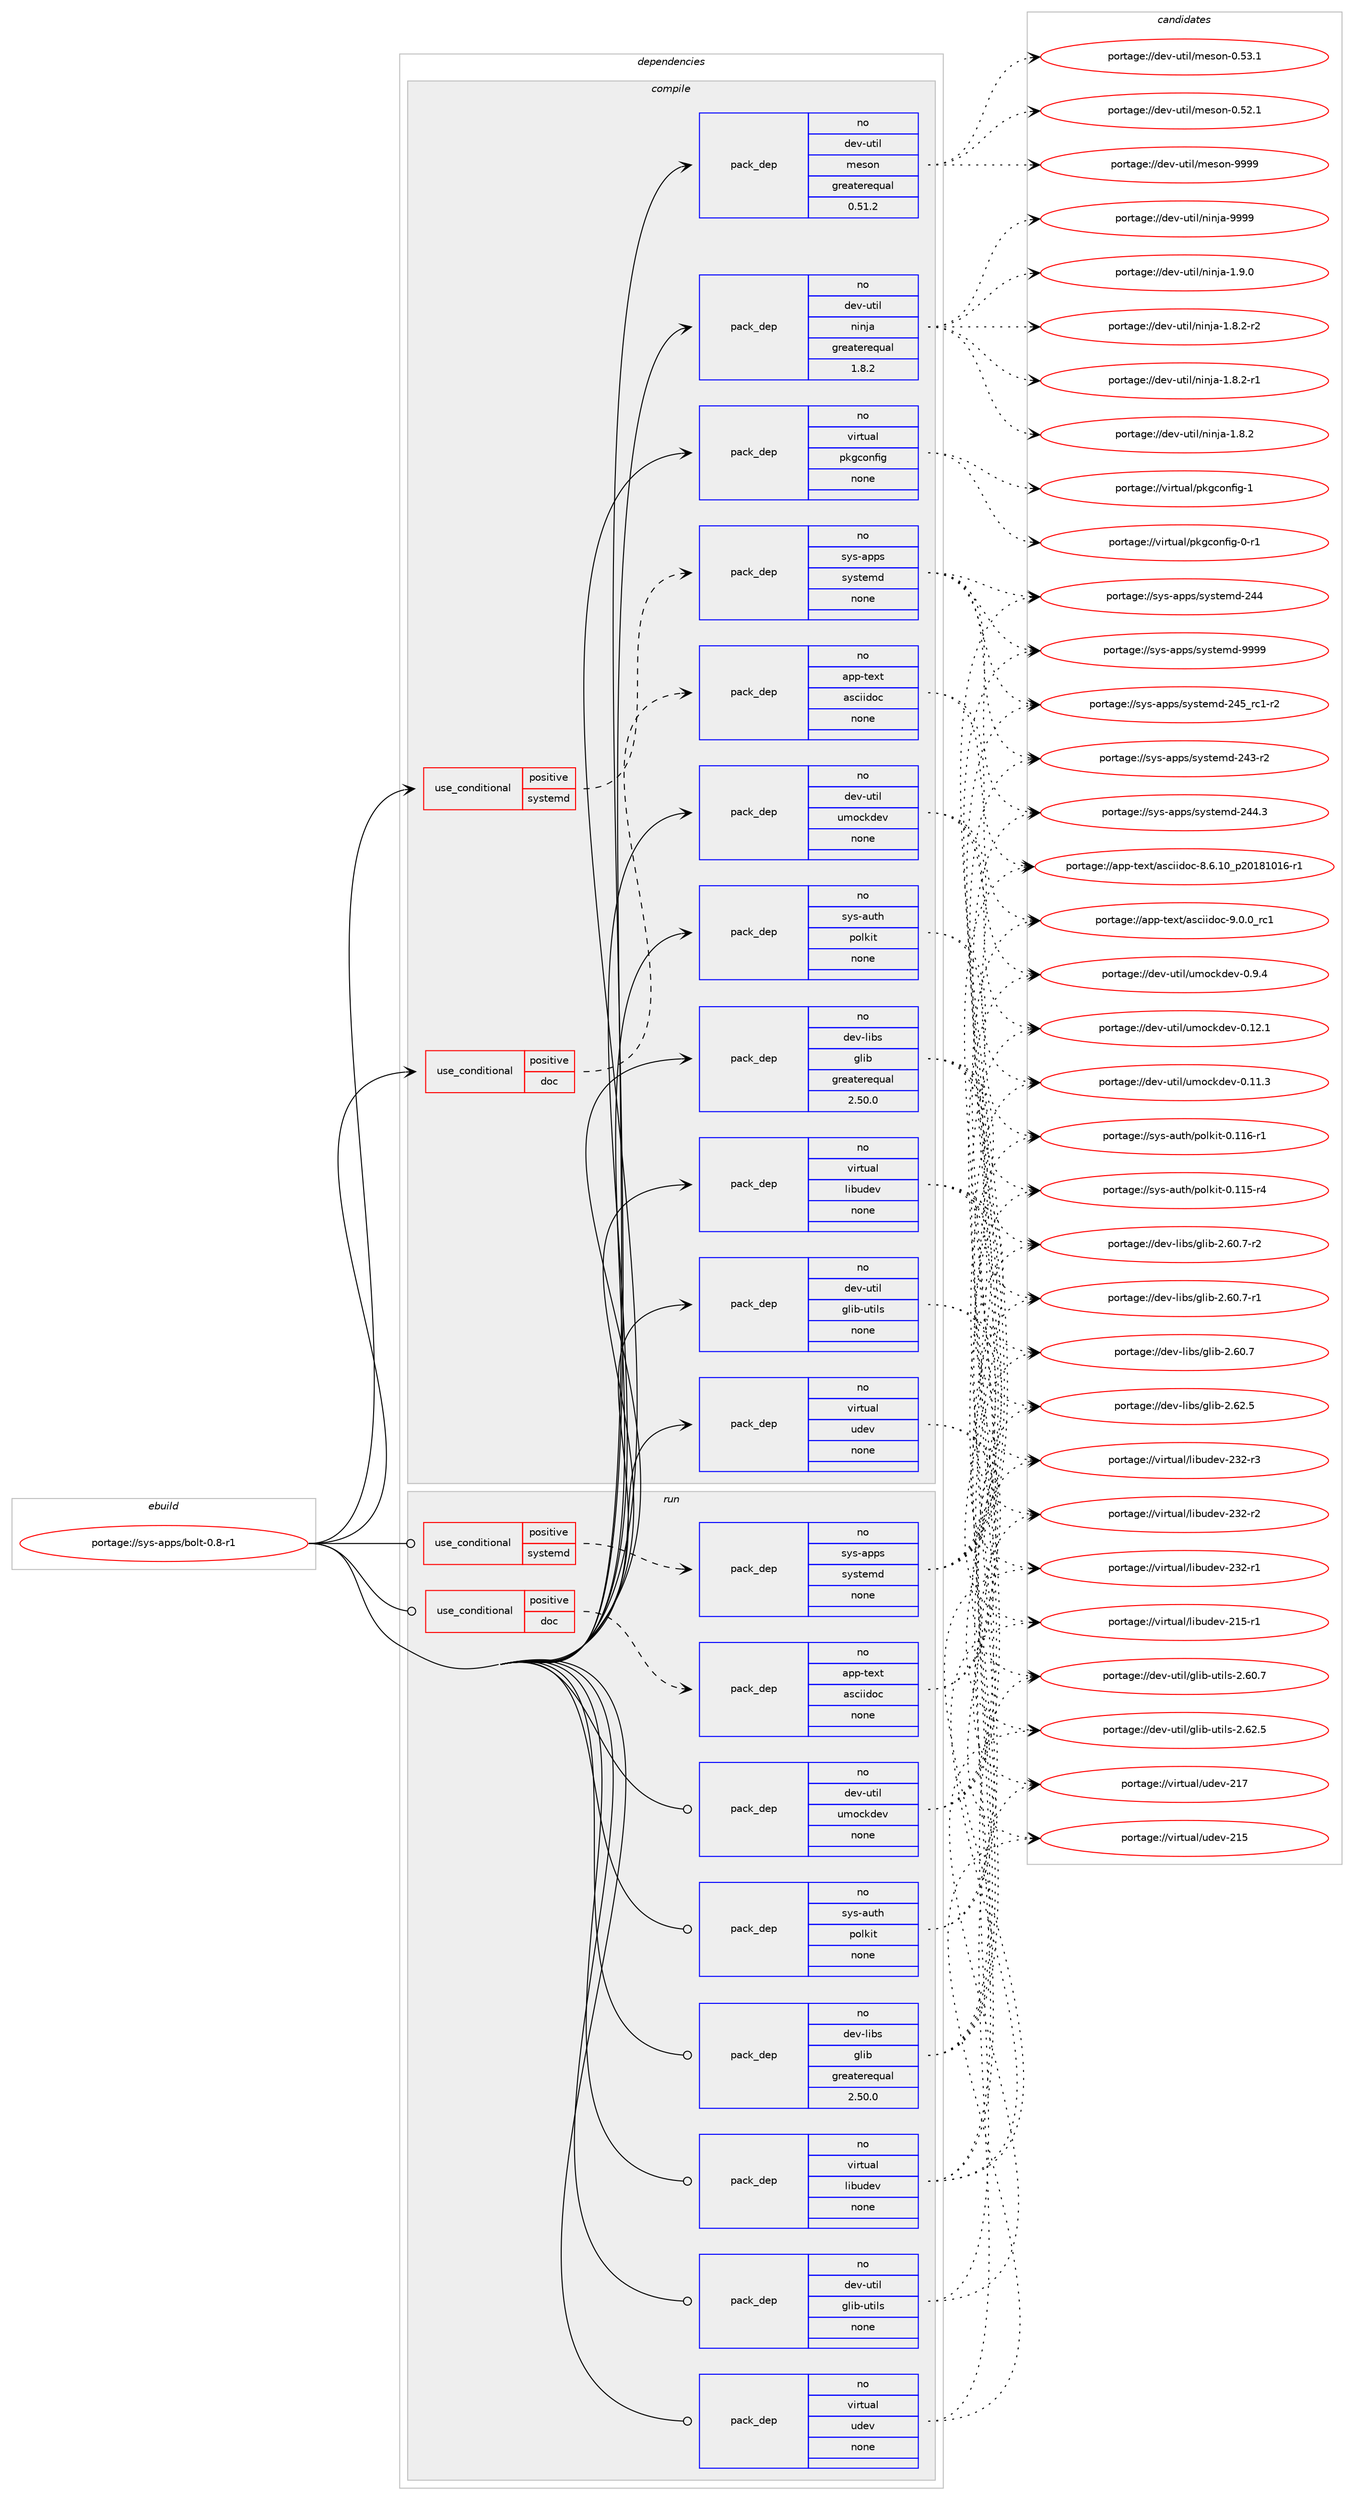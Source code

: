 digraph prolog {

# *************
# Graph options
# *************

newrank=true;
concentrate=true;
compound=true;
graph [rankdir=LR,fontname=Helvetica,fontsize=10,ranksep=1.5];#, ranksep=2.5, nodesep=0.2];
edge  [arrowhead=vee];
node  [fontname=Helvetica,fontsize=10];

# **********
# The ebuild
# **********

subgraph cluster_leftcol {
color=gray;
rank=same;
label=<<i>ebuild</i>>;
id [label="portage://sys-apps/bolt-0.8-r1", color=red, width=4, href="../sys-apps/bolt-0.8-r1.svg"];
}

# ****************
# The dependencies
# ****************

subgraph cluster_midcol {
color=gray;
label=<<i>dependencies</i>>;
subgraph cluster_compile {
fillcolor="#eeeeee";
style=filled;
label=<<i>compile</i>>;
subgraph cond8867 {
dependency41457 [label=<<TABLE BORDER="0" CELLBORDER="1" CELLSPACING="0" CELLPADDING="4"><TR><TD ROWSPAN="3" CELLPADDING="10">use_conditional</TD></TR><TR><TD>positive</TD></TR><TR><TD>doc</TD></TR></TABLE>>, shape=none, color=red];
subgraph pack31629 {
dependency41458 [label=<<TABLE BORDER="0" CELLBORDER="1" CELLSPACING="0" CELLPADDING="4" WIDTH="220"><TR><TD ROWSPAN="6" CELLPADDING="30">pack_dep</TD></TR><TR><TD WIDTH="110">no</TD></TR><TR><TD>app-text</TD></TR><TR><TD>asciidoc</TD></TR><TR><TD>none</TD></TR><TR><TD></TD></TR></TABLE>>, shape=none, color=blue];
}
dependency41457:e -> dependency41458:w [weight=20,style="dashed",arrowhead="vee"];
}
id:e -> dependency41457:w [weight=20,style="solid",arrowhead="vee"];
subgraph cond8868 {
dependency41459 [label=<<TABLE BORDER="0" CELLBORDER="1" CELLSPACING="0" CELLPADDING="4"><TR><TD ROWSPAN="3" CELLPADDING="10">use_conditional</TD></TR><TR><TD>positive</TD></TR><TR><TD>systemd</TD></TR></TABLE>>, shape=none, color=red];
subgraph pack31630 {
dependency41460 [label=<<TABLE BORDER="0" CELLBORDER="1" CELLSPACING="0" CELLPADDING="4" WIDTH="220"><TR><TD ROWSPAN="6" CELLPADDING="30">pack_dep</TD></TR><TR><TD WIDTH="110">no</TD></TR><TR><TD>sys-apps</TD></TR><TR><TD>systemd</TD></TR><TR><TD>none</TD></TR><TR><TD></TD></TR></TABLE>>, shape=none, color=blue];
}
dependency41459:e -> dependency41460:w [weight=20,style="dashed",arrowhead="vee"];
}
id:e -> dependency41459:w [weight=20,style="solid",arrowhead="vee"];
subgraph pack31631 {
dependency41461 [label=<<TABLE BORDER="0" CELLBORDER="1" CELLSPACING="0" CELLPADDING="4" WIDTH="220"><TR><TD ROWSPAN="6" CELLPADDING="30">pack_dep</TD></TR><TR><TD WIDTH="110">no</TD></TR><TR><TD>dev-libs</TD></TR><TR><TD>glib</TD></TR><TR><TD>greaterequal</TD></TR><TR><TD>2.50.0</TD></TR></TABLE>>, shape=none, color=blue];
}
id:e -> dependency41461:w [weight=20,style="solid",arrowhead="vee"];
subgraph pack31632 {
dependency41462 [label=<<TABLE BORDER="0" CELLBORDER="1" CELLSPACING="0" CELLPADDING="4" WIDTH="220"><TR><TD ROWSPAN="6" CELLPADDING="30">pack_dep</TD></TR><TR><TD WIDTH="110">no</TD></TR><TR><TD>dev-util</TD></TR><TR><TD>glib-utils</TD></TR><TR><TD>none</TD></TR><TR><TD></TD></TR></TABLE>>, shape=none, color=blue];
}
id:e -> dependency41462:w [weight=20,style="solid",arrowhead="vee"];
subgraph pack31633 {
dependency41463 [label=<<TABLE BORDER="0" CELLBORDER="1" CELLSPACING="0" CELLPADDING="4" WIDTH="220"><TR><TD ROWSPAN="6" CELLPADDING="30">pack_dep</TD></TR><TR><TD WIDTH="110">no</TD></TR><TR><TD>dev-util</TD></TR><TR><TD>meson</TD></TR><TR><TD>greaterequal</TD></TR><TR><TD>0.51.2</TD></TR></TABLE>>, shape=none, color=blue];
}
id:e -> dependency41463:w [weight=20,style="solid",arrowhead="vee"];
subgraph pack31634 {
dependency41464 [label=<<TABLE BORDER="0" CELLBORDER="1" CELLSPACING="0" CELLPADDING="4" WIDTH="220"><TR><TD ROWSPAN="6" CELLPADDING="30">pack_dep</TD></TR><TR><TD WIDTH="110">no</TD></TR><TR><TD>dev-util</TD></TR><TR><TD>ninja</TD></TR><TR><TD>greaterequal</TD></TR><TR><TD>1.8.2</TD></TR></TABLE>>, shape=none, color=blue];
}
id:e -> dependency41464:w [weight=20,style="solid",arrowhead="vee"];
subgraph pack31635 {
dependency41465 [label=<<TABLE BORDER="0" CELLBORDER="1" CELLSPACING="0" CELLPADDING="4" WIDTH="220"><TR><TD ROWSPAN="6" CELLPADDING="30">pack_dep</TD></TR><TR><TD WIDTH="110">no</TD></TR><TR><TD>dev-util</TD></TR><TR><TD>umockdev</TD></TR><TR><TD>none</TD></TR><TR><TD></TD></TR></TABLE>>, shape=none, color=blue];
}
id:e -> dependency41465:w [weight=20,style="solid",arrowhead="vee"];
subgraph pack31636 {
dependency41466 [label=<<TABLE BORDER="0" CELLBORDER="1" CELLSPACING="0" CELLPADDING="4" WIDTH="220"><TR><TD ROWSPAN="6" CELLPADDING="30">pack_dep</TD></TR><TR><TD WIDTH="110">no</TD></TR><TR><TD>sys-auth</TD></TR><TR><TD>polkit</TD></TR><TR><TD>none</TD></TR><TR><TD></TD></TR></TABLE>>, shape=none, color=blue];
}
id:e -> dependency41466:w [weight=20,style="solid",arrowhead="vee"];
subgraph pack31637 {
dependency41467 [label=<<TABLE BORDER="0" CELLBORDER="1" CELLSPACING="0" CELLPADDING="4" WIDTH="220"><TR><TD ROWSPAN="6" CELLPADDING="30">pack_dep</TD></TR><TR><TD WIDTH="110">no</TD></TR><TR><TD>virtual</TD></TR><TR><TD>libudev</TD></TR><TR><TD>none</TD></TR><TR><TD></TD></TR></TABLE>>, shape=none, color=blue];
}
id:e -> dependency41467:w [weight=20,style="solid",arrowhead="vee"];
subgraph pack31638 {
dependency41468 [label=<<TABLE BORDER="0" CELLBORDER="1" CELLSPACING="0" CELLPADDING="4" WIDTH="220"><TR><TD ROWSPAN="6" CELLPADDING="30">pack_dep</TD></TR><TR><TD WIDTH="110">no</TD></TR><TR><TD>virtual</TD></TR><TR><TD>pkgconfig</TD></TR><TR><TD>none</TD></TR><TR><TD></TD></TR></TABLE>>, shape=none, color=blue];
}
id:e -> dependency41468:w [weight=20,style="solid",arrowhead="vee"];
subgraph pack31639 {
dependency41469 [label=<<TABLE BORDER="0" CELLBORDER="1" CELLSPACING="0" CELLPADDING="4" WIDTH="220"><TR><TD ROWSPAN="6" CELLPADDING="30">pack_dep</TD></TR><TR><TD WIDTH="110">no</TD></TR><TR><TD>virtual</TD></TR><TR><TD>udev</TD></TR><TR><TD>none</TD></TR><TR><TD></TD></TR></TABLE>>, shape=none, color=blue];
}
id:e -> dependency41469:w [weight=20,style="solid",arrowhead="vee"];
}
subgraph cluster_compileandrun {
fillcolor="#eeeeee";
style=filled;
label=<<i>compile and run</i>>;
}
subgraph cluster_run {
fillcolor="#eeeeee";
style=filled;
label=<<i>run</i>>;
subgraph cond8869 {
dependency41470 [label=<<TABLE BORDER="0" CELLBORDER="1" CELLSPACING="0" CELLPADDING="4"><TR><TD ROWSPAN="3" CELLPADDING="10">use_conditional</TD></TR><TR><TD>positive</TD></TR><TR><TD>doc</TD></TR></TABLE>>, shape=none, color=red];
subgraph pack31640 {
dependency41471 [label=<<TABLE BORDER="0" CELLBORDER="1" CELLSPACING="0" CELLPADDING="4" WIDTH="220"><TR><TD ROWSPAN="6" CELLPADDING="30">pack_dep</TD></TR><TR><TD WIDTH="110">no</TD></TR><TR><TD>app-text</TD></TR><TR><TD>asciidoc</TD></TR><TR><TD>none</TD></TR><TR><TD></TD></TR></TABLE>>, shape=none, color=blue];
}
dependency41470:e -> dependency41471:w [weight=20,style="dashed",arrowhead="vee"];
}
id:e -> dependency41470:w [weight=20,style="solid",arrowhead="odot"];
subgraph cond8870 {
dependency41472 [label=<<TABLE BORDER="0" CELLBORDER="1" CELLSPACING="0" CELLPADDING="4"><TR><TD ROWSPAN="3" CELLPADDING="10">use_conditional</TD></TR><TR><TD>positive</TD></TR><TR><TD>systemd</TD></TR></TABLE>>, shape=none, color=red];
subgraph pack31641 {
dependency41473 [label=<<TABLE BORDER="0" CELLBORDER="1" CELLSPACING="0" CELLPADDING="4" WIDTH="220"><TR><TD ROWSPAN="6" CELLPADDING="30">pack_dep</TD></TR><TR><TD WIDTH="110">no</TD></TR><TR><TD>sys-apps</TD></TR><TR><TD>systemd</TD></TR><TR><TD>none</TD></TR><TR><TD></TD></TR></TABLE>>, shape=none, color=blue];
}
dependency41472:e -> dependency41473:w [weight=20,style="dashed",arrowhead="vee"];
}
id:e -> dependency41472:w [weight=20,style="solid",arrowhead="odot"];
subgraph pack31642 {
dependency41474 [label=<<TABLE BORDER="0" CELLBORDER="1" CELLSPACING="0" CELLPADDING="4" WIDTH="220"><TR><TD ROWSPAN="6" CELLPADDING="30">pack_dep</TD></TR><TR><TD WIDTH="110">no</TD></TR><TR><TD>dev-libs</TD></TR><TR><TD>glib</TD></TR><TR><TD>greaterequal</TD></TR><TR><TD>2.50.0</TD></TR></TABLE>>, shape=none, color=blue];
}
id:e -> dependency41474:w [weight=20,style="solid",arrowhead="odot"];
subgraph pack31643 {
dependency41475 [label=<<TABLE BORDER="0" CELLBORDER="1" CELLSPACING="0" CELLPADDING="4" WIDTH="220"><TR><TD ROWSPAN="6" CELLPADDING="30">pack_dep</TD></TR><TR><TD WIDTH="110">no</TD></TR><TR><TD>dev-util</TD></TR><TR><TD>glib-utils</TD></TR><TR><TD>none</TD></TR><TR><TD></TD></TR></TABLE>>, shape=none, color=blue];
}
id:e -> dependency41475:w [weight=20,style="solid",arrowhead="odot"];
subgraph pack31644 {
dependency41476 [label=<<TABLE BORDER="0" CELLBORDER="1" CELLSPACING="0" CELLPADDING="4" WIDTH="220"><TR><TD ROWSPAN="6" CELLPADDING="30">pack_dep</TD></TR><TR><TD WIDTH="110">no</TD></TR><TR><TD>dev-util</TD></TR><TR><TD>umockdev</TD></TR><TR><TD>none</TD></TR><TR><TD></TD></TR></TABLE>>, shape=none, color=blue];
}
id:e -> dependency41476:w [weight=20,style="solid",arrowhead="odot"];
subgraph pack31645 {
dependency41477 [label=<<TABLE BORDER="0" CELLBORDER="1" CELLSPACING="0" CELLPADDING="4" WIDTH="220"><TR><TD ROWSPAN="6" CELLPADDING="30">pack_dep</TD></TR><TR><TD WIDTH="110">no</TD></TR><TR><TD>sys-auth</TD></TR><TR><TD>polkit</TD></TR><TR><TD>none</TD></TR><TR><TD></TD></TR></TABLE>>, shape=none, color=blue];
}
id:e -> dependency41477:w [weight=20,style="solid",arrowhead="odot"];
subgraph pack31646 {
dependency41478 [label=<<TABLE BORDER="0" CELLBORDER="1" CELLSPACING="0" CELLPADDING="4" WIDTH="220"><TR><TD ROWSPAN="6" CELLPADDING="30">pack_dep</TD></TR><TR><TD WIDTH="110">no</TD></TR><TR><TD>virtual</TD></TR><TR><TD>libudev</TD></TR><TR><TD>none</TD></TR><TR><TD></TD></TR></TABLE>>, shape=none, color=blue];
}
id:e -> dependency41478:w [weight=20,style="solid",arrowhead="odot"];
subgraph pack31647 {
dependency41479 [label=<<TABLE BORDER="0" CELLBORDER="1" CELLSPACING="0" CELLPADDING="4" WIDTH="220"><TR><TD ROWSPAN="6" CELLPADDING="30">pack_dep</TD></TR><TR><TD WIDTH="110">no</TD></TR><TR><TD>virtual</TD></TR><TR><TD>udev</TD></TR><TR><TD>none</TD></TR><TR><TD></TD></TR></TABLE>>, shape=none, color=blue];
}
id:e -> dependency41479:w [weight=20,style="solid",arrowhead="odot"];
}
}

# **************
# The candidates
# **************

subgraph cluster_choices {
rank=same;
color=gray;
label=<<i>candidates</i>>;

subgraph choice31629 {
color=black;
nodesep=1;
choice971121124511610112011647971159910510510011199455746484648951149949 [label="portage://app-text/asciidoc-9.0.0_rc1", color=red, width=4,href="../app-text/asciidoc-9.0.0_rc1.svg"];
choice971121124511610112011647971159910510510011199455646544649489511250484956494849544511449 [label="portage://app-text/asciidoc-8.6.10_p20181016-r1", color=red, width=4,href="../app-text/asciidoc-8.6.10_p20181016-r1.svg"];
dependency41458:e -> choice971121124511610112011647971159910510510011199455746484648951149949:w [style=dotted,weight="100"];
dependency41458:e -> choice971121124511610112011647971159910510510011199455646544649489511250484956494849544511449:w [style=dotted,weight="100"];
}
subgraph choice31630 {
color=black;
nodesep=1;
choice1151211154597112112115471151211151161011091004557575757 [label="portage://sys-apps/systemd-9999", color=red, width=4,href="../sys-apps/systemd-9999.svg"];
choice115121115459711211211547115121115116101109100455052539511499494511450 [label="portage://sys-apps/systemd-245_rc1-r2", color=red, width=4,href="../sys-apps/systemd-245_rc1-r2.svg"];
choice115121115459711211211547115121115116101109100455052524651 [label="portage://sys-apps/systemd-244.3", color=red, width=4,href="../sys-apps/systemd-244.3.svg"];
choice11512111545971121121154711512111511610110910045505252 [label="portage://sys-apps/systemd-244", color=red, width=4,href="../sys-apps/systemd-244.svg"];
choice115121115459711211211547115121115116101109100455052514511450 [label="portage://sys-apps/systemd-243-r2", color=red, width=4,href="../sys-apps/systemd-243-r2.svg"];
dependency41460:e -> choice1151211154597112112115471151211151161011091004557575757:w [style=dotted,weight="100"];
dependency41460:e -> choice115121115459711211211547115121115116101109100455052539511499494511450:w [style=dotted,weight="100"];
dependency41460:e -> choice115121115459711211211547115121115116101109100455052524651:w [style=dotted,weight="100"];
dependency41460:e -> choice11512111545971121121154711512111511610110910045505252:w [style=dotted,weight="100"];
dependency41460:e -> choice115121115459711211211547115121115116101109100455052514511450:w [style=dotted,weight="100"];
}
subgraph choice31631 {
color=black;
nodesep=1;
choice1001011184510810598115471031081059845504654504653 [label="portage://dev-libs/glib-2.62.5", color=red, width=4,href="../dev-libs/glib-2.62.5.svg"];
choice10010111845108105981154710310810598455046544846554511450 [label="portage://dev-libs/glib-2.60.7-r2", color=red, width=4,href="../dev-libs/glib-2.60.7-r2.svg"];
choice10010111845108105981154710310810598455046544846554511449 [label="portage://dev-libs/glib-2.60.7-r1", color=red, width=4,href="../dev-libs/glib-2.60.7-r1.svg"];
choice1001011184510810598115471031081059845504654484655 [label="portage://dev-libs/glib-2.60.7", color=red, width=4,href="../dev-libs/glib-2.60.7.svg"];
dependency41461:e -> choice1001011184510810598115471031081059845504654504653:w [style=dotted,weight="100"];
dependency41461:e -> choice10010111845108105981154710310810598455046544846554511450:w [style=dotted,weight="100"];
dependency41461:e -> choice10010111845108105981154710310810598455046544846554511449:w [style=dotted,weight="100"];
dependency41461:e -> choice1001011184510810598115471031081059845504654484655:w [style=dotted,weight="100"];
}
subgraph choice31632 {
color=black;
nodesep=1;
choice1001011184511711610510847103108105984511711610510811545504654504653 [label="portage://dev-util/glib-utils-2.62.5", color=red, width=4,href="../dev-util/glib-utils-2.62.5.svg"];
choice1001011184511711610510847103108105984511711610510811545504654484655 [label="portage://dev-util/glib-utils-2.60.7", color=red, width=4,href="../dev-util/glib-utils-2.60.7.svg"];
dependency41462:e -> choice1001011184511711610510847103108105984511711610510811545504654504653:w [style=dotted,weight="100"];
dependency41462:e -> choice1001011184511711610510847103108105984511711610510811545504654484655:w [style=dotted,weight="100"];
}
subgraph choice31633 {
color=black;
nodesep=1;
choice10010111845117116105108471091011151111104557575757 [label="portage://dev-util/meson-9999", color=red, width=4,href="../dev-util/meson-9999.svg"];
choice100101118451171161051084710910111511111045484653514649 [label="portage://dev-util/meson-0.53.1", color=red, width=4,href="../dev-util/meson-0.53.1.svg"];
choice100101118451171161051084710910111511111045484653504649 [label="portage://dev-util/meson-0.52.1", color=red, width=4,href="../dev-util/meson-0.52.1.svg"];
dependency41463:e -> choice10010111845117116105108471091011151111104557575757:w [style=dotted,weight="100"];
dependency41463:e -> choice100101118451171161051084710910111511111045484653514649:w [style=dotted,weight="100"];
dependency41463:e -> choice100101118451171161051084710910111511111045484653504649:w [style=dotted,weight="100"];
}
subgraph choice31634 {
color=black;
nodesep=1;
choice1001011184511711610510847110105110106974557575757 [label="portage://dev-util/ninja-9999", color=red, width=4,href="../dev-util/ninja-9999.svg"];
choice100101118451171161051084711010511010697454946574648 [label="portage://dev-util/ninja-1.9.0", color=red, width=4,href="../dev-util/ninja-1.9.0.svg"];
choice1001011184511711610510847110105110106974549465646504511450 [label="portage://dev-util/ninja-1.8.2-r2", color=red, width=4,href="../dev-util/ninja-1.8.2-r2.svg"];
choice1001011184511711610510847110105110106974549465646504511449 [label="portage://dev-util/ninja-1.8.2-r1", color=red, width=4,href="../dev-util/ninja-1.8.2-r1.svg"];
choice100101118451171161051084711010511010697454946564650 [label="portage://dev-util/ninja-1.8.2", color=red, width=4,href="../dev-util/ninja-1.8.2.svg"];
dependency41464:e -> choice1001011184511711610510847110105110106974557575757:w [style=dotted,weight="100"];
dependency41464:e -> choice100101118451171161051084711010511010697454946574648:w [style=dotted,weight="100"];
dependency41464:e -> choice1001011184511711610510847110105110106974549465646504511450:w [style=dotted,weight="100"];
dependency41464:e -> choice1001011184511711610510847110105110106974549465646504511449:w [style=dotted,weight="100"];
dependency41464:e -> choice100101118451171161051084711010511010697454946564650:w [style=dotted,weight="100"];
}
subgraph choice31635 {
color=black;
nodesep=1;
choice100101118451171161051084711710911199107100101118454846574652 [label="portage://dev-util/umockdev-0.9.4", color=red, width=4,href="../dev-util/umockdev-0.9.4.svg"];
choice10010111845117116105108471171091119910710010111845484649504649 [label="portage://dev-util/umockdev-0.12.1", color=red, width=4,href="../dev-util/umockdev-0.12.1.svg"];
choice10010111845117116105108471171091119910710010111845484649494651 [label="portage://dev-util/umockdev-0.11.3", color=red, width=4,href="../dev-util/umockdev-0.11.3.svg"];
dependency41465:e -> choice100101118451171161051084711710911199107100101118454846574652:w [style=dotted,weight="100"];
dependency41465:e -> choice10010111845117116105108471171091119910710010111845484649504649:w [style=dotted,weight="100"];
dependency41465:e -> choice10010111845117116105108471171091119910710010111845484649494651:w [style=dotted,weight="100"];
}
subgraph choice31636 {
color=black;
nodesep=1;
choice1151211154597117116104471121111081071051164548464949544511449 [label="portage://sys-auth/polkit-0.116-r1", color=red, width=4,href="../sys-auth/polkit-0.116-r1.svg"];
choice1151211154597117116104471121111081071051164548464949534511452 [label="portage://sys-auth/polkit-0.115-r4", color=red, width=4,href="../sys-auth/polkit-0.115-r4.svg"];
dependency41466:e -> choice1151211154597117116104471121111081071051164548464949544511449:w [style=dotted,weight="100"];
dependency41466:e -> choice1151211154597117116104471121111081071051164548464949534511452:w [style=dotted,weight="100"];
}
subgraph choice31637 {
color=black;
nodesep=1;
choice118105114116117971084710810598117100101118455051504511451 [label="portage://virtual/libudev-232-r3", color=red, width=4,href="../virtual/libudev-232-r3.svg"];
choice118105114116117971084710810598117100101118455051504511450 [label="portage://virtual/libudev-232-r2", color=red, width=4,href="../virtual/libudev-232-r2.svg"];
choice118105114116117971084710810598117100101118455051504511449 [label="portage://virtual/libudev-232-r1", color=red, width=4,href="../virtual/libudev-232-r1.svg"];
choice118105114116117971084710810598117100101118455049534511449 [label="portage://virtual/libudev-215-r1", color=red, width=4,href="../virtual/libudev-215-r1.svg"];
dependency41467:e -> choice118105114116117971084710810598117100101118455051504511451:w [style=dotted,weight="100"];
dependency41467:e -> choice118105114116117971084710810598117100101118455051504511450:w [style=dotted,weight="100"];
dependency41467:e -> choice118105114116117971084710810598117100101118455051504511449:w [style=dotted,weight="100"];
dependency41467:e -> choice118105114116117971084710810598117100101118455049534511449:w [style=dotted,weight="100"];
}
subgraph choice31638 {
color=black;
nodesep=1;
choice1181051141161179710847112107103991111101021051034549 [label="portage://virtual/pkgconfig-1", color=red, width=4,href="../virtual/pkgconfig-1.svg"];
choice11810511411611797108471121071039911111010210510345484511449 [label="portage://virtual/pkgconfig-0-r1", color=red, width=4,href="../virtual/pkgconfig-0-r1.svg"];
dependency41468:e -> choice1181051141161179710847112107103991111101021051034549:w [style=dotted,weight="100"];
dependency41468:e -> choice11810511411611797108471121071039911111010210510345484511449:w [style=dotted,weight="100"];
}
subgraph choice31639 {
color=black;
nodesep=1;
choice118105114116117971084711710010111845504955 [label="portage://virtual/udev-217", color=red, width=4,href="../virtual/udev-217.svg"];
choice118105114116117971084711710010111845504953 [label="portage://virtual/udev-215", color=red, width=4,href="../virtual/udev-215.svg"];
dependency41469:e -> choice118105114116117971084711710010111845504955:w [style=dotted,weight="100"];
dependency41469:e -> choice118105114116117971084711710010111845504953:w [style=dotted,weight="100"];
}
subgraph choice31640 {
color=black;
nodesep=1;
choice971121124511610112011647971159910510510011199455746484648951149949 [label="portage://app-text/asciidoc-9.0.0_rc1", color=red, width=4,href="../app-text/asciidoc-9.0.0_rc1.svg"];
choice971121124511610112011647971159910510510011199455646544649489511250484956494849544511449 [label="portage://app-text/asciidoc-8.6.10_p20181016-r1", color=red, width=4,href="../app-text/asciidoc-8.6.10_p20181016-r1.svg"];
dependency41471:e -> choice971121124511610112011647971159910510510011199455746484648951149949:w [style=dotted,weight="100"];
dependency41471:e -> choice971121124511610112011647971159910510510011199455646544649489511250484956494849544511449:w [style=dotted,weight="100"];
}
subgraph choice31641 {
color=black;
nodesep=1;
choice1151211154597112112115471151211151161011091004557575757 [label="portage://sys-apps/systemd-9999", color=red, width=4,href="../sys-apps/systemd-9999.svg"];
choice115121115459711211211547115121115116101109100455052539511499494511450 [label="portage://sys-apps/systemd-245_rc1-r2", color=red, width=4,href="../sys-apps/systemd-245_rc1-r2.svg"];
choice115121115459711211211547115121115116101109100455052524651 [label="portage://sys-apps/systemd-244.3", color=red, width=4,href="../sys-apps/systemd-244.3.svg"];
choice11512111545971121121154711512111511610110910045505252 [label="portage://sys-apps/systemd-244", color=red, width=4,href="../sys-apps/systemd-244.svg"];
choice115121115459711211211547115121115116101109100455052514511450 [label="portage://sys-apps/systemd-243-r2", color=red, width=4,href="../sys-apps/systemd-243-r2.svg"];
dependency41473:e -> choice1151211154597112112115471151211151161011091004557575757:w [style=dotted,weight="100"];
dependency41473:e -> choice115121115459711211211547115121115116101109100455052539511499494511450:w [style=dotted,weight="100"];
dependency41473:e -> choice115121115459711211211547115121115116101109100455052524651:w [style=dotted,weight="100"];
dependency41473:e -> choice11512111545971121121154711512111511610110910045505252:w [style=dotted,weight="100"];
dependency41473:e -> choice115121115459711211211547115121115116101109100455052514511450:w [style=dotted,weight="100"];
}
subgraph choice31642 {
color=black;
nodesep=1;
choice1001011184510810598115471031081059845504654504653 [label="portage://dev-libs/glib-2.62.5", color=red, width=4,href="../dev-libs/glib-2.62.5.svg"];
choice10010111845108105981154710310810598455046544846554511450 [label="portage://dev-libs/glib-2.60.7-r2", color=red, width=4,href="../dev-libs/glib-2.60.7-r2.svg"];
choice10010111845108105981154710310810598455046544846554511449 [label="portage://dev-libs/glib-2.60.7-r1", color=red, width=4,href="../dev-libs/glib-2.60.7-r1.svg"];
choice1001011184510810598115471031081059845504654484655 [label="portage://dev-libs/glib-2.60.7", color=red, width=4,href="../dev-libs/glib-2.60.7.svg"];
dependency41474:e -> choice1001011184510810598115471031081059845504654504653:w [style=dotted,weight="100"];
dependency41474:e -> choice10010111845108105981154710310810598455046544846554511450:w [style=dotted,weight="100"];
dependency41474:e -> choice10010111845108105981154710310810598455046544846554511449:w [style=dotted,weight="100"];
dependency41474:e -> choice1001011184510810598115471031081059845504654484655:w [style=dotted,weight="100"];
}
subgraph choice31643 {
color=black;
nodesep=1;
choice1001011184511711610510847103108105984511711610510811545504654504653 [label="portage://dev-util/glib-utils-2.62.5", color=red, width=4,href="../dev-util/glib-utils-2.62.5.svg"];
choice1001011184511711610510847103108105984511711610510811545504654484655 [label="portage://dev-util/glib-utils-2.60.7", color=red, width=4,href="../dev-util/glib-utils-2.60.7.svg"];
dependency41475:e -> choice1001011184511711610510847103108105984511711610510811545504654504653:w [style=dotted,weight="100"];
dependency41475:e -> choice1001011184511711610510847103108105984511711610510811545504654484655:w [style=dotted,weight="100"];
}
subgraph choice31644 {
color=black;
nodesep=1;
choice100101118451171161051084711710911199107100101118454846574652 [label="portage://dev-util/umockdev-0.9.4", color=red, width=4,href="../dev-util/umockdev-0.9.4.svg"];
choice10010111845117116105108471171091119910710010111845484649504649 [label="portage://dev-util/umockdev-0.12.1", color=red, width=4,href="../dev-util/umockdev-0.12.1.svg"];
choice10010111845117116105108471171091119910710010111845484649494651 [label="portage://dev-util/umockdev-0.11.3", color=red, width=4,href="../dev-util/umockdev-0.11.3.svg"];
dependency41476:e -> choice100101118451171161051084711710911199107100101118454846574652:w [style=dotted,weight="100"];
dependency41476:e -> choice10010111845117116105108471171091119910710010111845484649504649:w [style=dotted,weight="100"];
dependency41476:e -> choice10010111845117116105108471171091119910710010111845484649494651:w [style=dotted,weight="100"];
}
subgraph choice31645 {
color=black;
nodesep=1;
choice1151211154597117116104471121111081071051164548464949544511449 [label="portage://sys-auth/polkit-0.116-r1", color=red, width=4,href="../sys-auth/polkit-0.116-r1.svg"];
choice1151211154597117116104471121111081071051164548464949534511452 [label="portage://sys-auth/polkit-0.115-r4", color=red, width=4,href="../sys-auth/polkit-0.115-r4.svg"];
dependency41477:e -> choice1151211154597117116104471121111081071051164548464949544511449:w [style=dotted,weight="100"];
dependency41477:e -> choice1151211154597117116104471121111081071051164548464949534511452:w [style=dotted,weight="100"];
}
subgraph choice31646 {
color=black;
nodesep=1;
choice118105114116117971084710810598117100101118455051504511451 [label="portage://virtual/libudev-232-r3", color=red, width=4,href="../virtual/libudev-232-r3.svg"];
choice118105114116117971084710810598117100101118455051504511450 [label="portage://virtual/libudev-232-r2", color=red, width=4,href="../virtual/libudev-232-r2.svg"];
choice118105114116117971084710810598117100101118455051504511449 [label="portage://virtual/libudev-232-r1", color=red, width=4,href="../virtual/libudev-232-r1.svg"];
choice118105114116117971084710810598117100101118455049534511449 [label="portage://virtual/libudev-215-r1", color=red, width=4,href="../virtual/libudev-215-r1.svg"];
dependency41478:e -> choice118105114116117971084710810598117100101118455051504511451:w [style=dotted,weight="100"];
dependency41478:e -> choice118105114116117971084710810598117100101118455051504511450:w [style=dotted,weight="100"];
dependency41478:e -> choice118105114116117971084710810598117100101118455051504511449:w [style=dotted,weight="100"];
dependency41478:e -> choice118105114116117971084710810598117100101118455049534511449:w [style=dotted,weight="100"];
}
subgraph choice31647 {
color=black;
nodesep=1;
choice118105114116117971084711710010111845504955 [label="portage://virtual/udev-217", color=red, width=4,href="../virtual/udev-217.svg"];
choice118105114116117971084711710010111845504953 [label="portage://virtual/udev-215", color=red, width=4,href="../virtual/udev-215.svg"];
dependency41479:e -> choice118105114116117971084711710010111845504955:w [style=dotted,weight="100"];
dependency41479:e -> choice118105114116117971084711710010111845504953:w [style=dotted,weight="100"];
}
}

}
